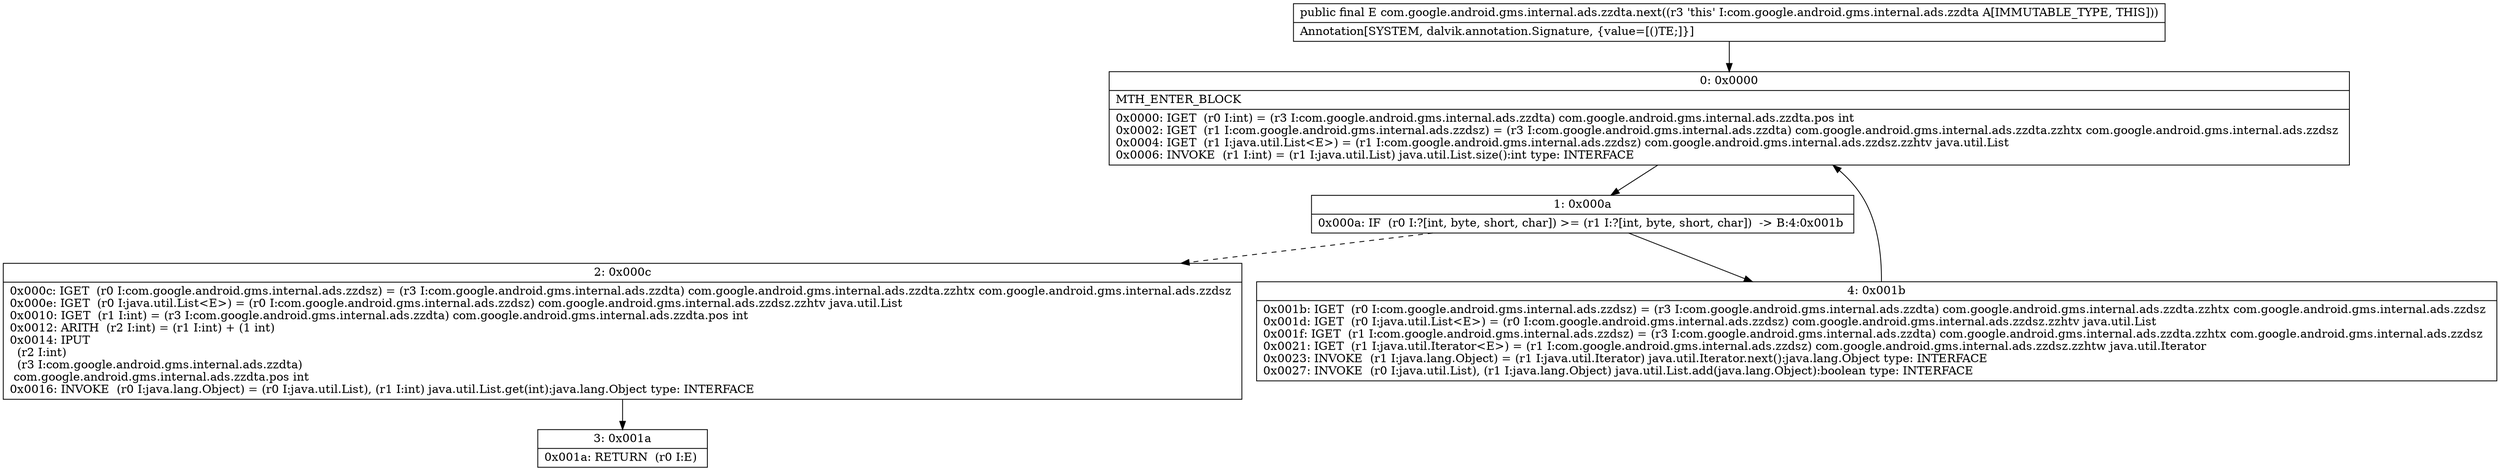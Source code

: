 digraph "CFG forcom.google.android.gms.internal.ads.zzdta.next()Ljava\/lang\/Object;" {
Node_0 [shape=record,label="{0\:\ 0x0000|MTH_ENTER_BLOCK\l|0x0000: IGET  (r0 I:int) = (r3 I:com.google.android.gms.internal.ads.zzdta) com.google.android.gms.internal.ads.zzdta.pos int \l0x0002: IGET  (r1 I:com.google.android.gms.internal.ads.zzdsz) = (r3 I:com.google.android.gms.internal.ads.zzdta) com.google.android.gms.internal.ads.zzdta.zzhtx com.google.android.gms.internal.ads.zzdsz \l0x0004: IGET  (r1 I:java.util.List\<E\>) = (r1 I:com.google.android.gms.internal.ads.zzdsz) com.google.android.gms.internal.ads.zzdsz.zzhtv java.util.List \l0x0006: INVOKE  (r1 I:int) = (r1 I:java.util.List) java.util.List.size():int type: INTERFACE \l}"];
Node_1 [shape=record,label="{1\:\ 0x000a|0x000a: IF  (r0 I:?[int, byte, short, char]) \>= (r1 I:?[int, byte, short, char])  \-\> B:4:0x001b \l}"];
Node_2 [shape=record,label="{2\:\ 0x000c|0x000c: IGET  (r0 I:com.google.android.gms.internal.ads.zzdsz) = (r3 I:com.google.android.gms.internal.ads.zzdta) com.google.android.gms.internal.ads.zzdta.zzhtx com.google.android.gms.internal.ads.zzdsz \l0x000e: IGET  (r0 I:java.util.List\<E\>) = (r0 I:com.google.android.gms.internal.ads.zzdsz) com.google.android.gms.internal.ads.zzdsz.zzhtv java.util.List \l0x0010: IGET  (r1 I:int) = (r3 I:com.google.android.gms.internal.ads.zzdta) com.google.android.gms.internal.ads.zzdta.pos int \l0x0012: ARITH  (r2 I:int) = (r1 I:int) + (1 int) \l0x0014: IPUT  \l  (r2 I:int)\l  (r3 I:com.google.android.gms.internal.ads.zzdta)\l com.google.android.gms.internal.ads.zzdta.pos int \l0x0016: INVOKE  (r0 I:java.lang.Object) = (r0 I:java.util.List), (r1 I:int) java.util.List.get(int):java.lang.Object type: INTERFACE \l}"];
Node_3 [shape=record,label="{3\:\ 0x001a|0x001a: RETURN  (r0 I:E) \l}"];
Node_4 [shape=record,label="{4\:\ 0x001b|0x001b: IGET  (r0 I:com.google.android.gms.internal.ads.zzdsz) = (r3 I:com.google.android.gms.internal.ads.zzdta) com.google.android.gms.internal.ads.zzdta.zzhtx com.google.android.gms.internal.ads.zzdsz \l0x001d: IGET  (r0 I:java.util.List\<E\>) = (r0 I:com.google.android.gms.internal.ads.zzdsz) com.google.android.gms.internal.ads.zzdsz.zzhtv java.util.List \l0x001f: IGET  (r1 I:com.google.android.gms.internal.ads.zzdsz) = (r3 I:com.google.android.gms.internal.ads.zzdta) com.google.android.gms.internal.ads.zzdta.zzhtx com.google.android.gms.internal.ads.zzdsz \l0x0021: IGET  (r1 I:java.util.Iterator\<E\>) = (r1 I:com.google.android.gms.internal.ads.zzdsz) com.google.android.gms.internal.ads.zzdsz.zzhtw java.util.Iterator \l0x0023: INVOKE  (r1 I:java.lang.Object) = (r1 I:java.util.Iterator) java.util.Iterator.next():java.lang.Object type: INTERFACE \l0x0027: INVOKE  (r0 I:java.util.List), (r1 I:java.lang.Object) java.util.List.add(java.lang.Object):boolean type: INTERFACE \l}"];
MethodNode[shape=record,label="{public final E com.google.android.gms.internal.ads.zzdta.next((r3 'this' I:com.google.android.gms.internal.ads.zzdta A[IMMUTABLE_TYPE, THIS]))  | Annotation[SYSTEM, dalvik.annotation.Signature, \{value=[()TE;]\}]\l}"];
MethodNode -> Node_0;
Node_0 -> Node_1;
Node_1 -> Node_2[style=dashed];
Node_1 -> Node_4;
Node_2 -> Node_3;
Node_4 -> Node_0;
}

